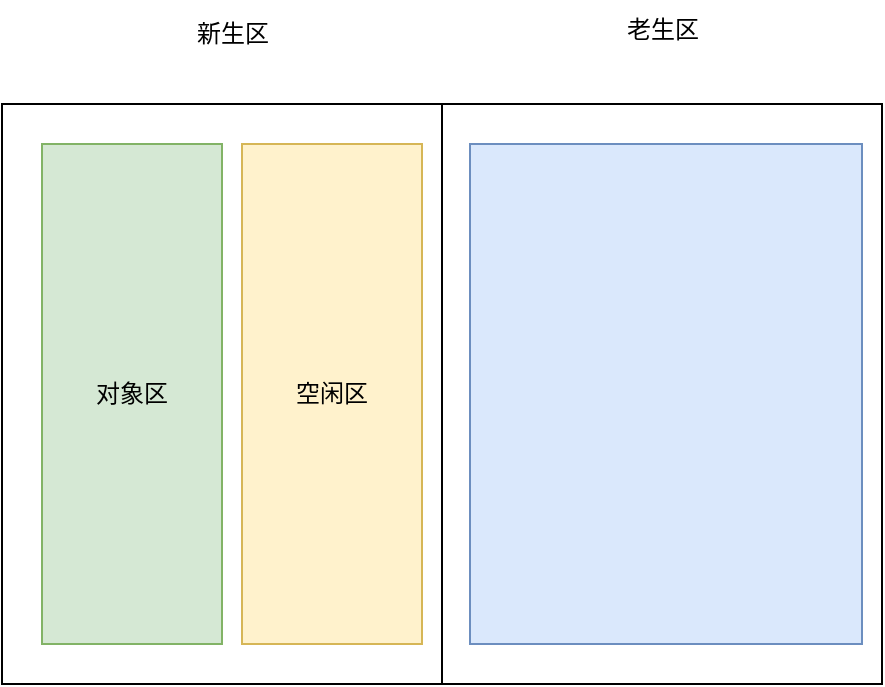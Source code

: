 <mxfile version="24.7.16">
  <diagram name="第 1 页" id="o-6aTLwozZE8DVFc02E1">
    <mxGraphModel dx="954" dy="605" grid="1" gridSize="10" guides="1" tooltips="1" connect="1" arrows="1" fold="1" page="1" pageScale="1" pageWidth="827" pageHeight="1169" math="0" shadow="0">
      <root>
        <mxCell id="0" />
        <mxCell id="1" parent="0" />
        <mxCell id="YN7DKfKv9T_xGkcUoefO-2" value="" style="shape=table;startSize=0;container=1;collapsible=0;childLayout=tableLayout;" vertex="1" parent="1">
          <mxGeometry x="120" y="80" width="440" height="290" as="geometry" />
        </mxCell>
        <mxCell id="YN7DKfKv9T_xGkcUoefO-3" value="" style="shape=tableRow;horizontal=0;startSize=0;swimlaneHead=0;swimlaneBody=0;strokeColor=inherit;top=0;left=0;bottom=0;right=0;collapsible=0;dropTarget=0;fillColor=none;points=[[0,0.5],[1,0.5]];portConstraint=eastwest;" vertex="1" parent="YN7DKfKv9T_xGkcUoefO-2">
          <mxGeometry width="440" height="290" as="geometry" />
        </mxCell>
        <mxCell id="YN7DKfKv9T_xGkcUoefO-4" value="&lt;table&gt;&lt;tbody&gt;&lt;tr&gt;&lt;td&gt;&lt;br&gt;&lt;/td&gt;&lt;td&gt;&lt;br&gt;&lt;/td&gt;&lt;/tr&gt;&lt;/tbody&gt;&lt;/table&gt;" style="shape=partialRectangle;html=1;whiteSpace=wrap;connectable=0;strokeColor=inherit;overflow=hidden;fillColor=none;top=0;left=0;bottom=0;right=0;pointerEvents=1;" vertex="1" parent="YN7DKfKv9T_xGkcUoefO-3">
          <mxGeometry width="220" height="290" as="geometry">
            <mxRectangle width="220" height="290" as="alternateBounds" />
          </mxGeometry>
        </mxCell>
        <mxCell id="YN7DKfKv9T_xGkcUoefO-5" value="" style="shape=partialRectangle;html=1;whiteSpace=wrap;connectable=0;strokeColor=inherit;overflow=hidden;fillColor=none;top=0;left=0;bottom=0;right=0;pointerEvents=1;" vertex="1" parent="YN7DKfKv9T_xGkcUoefO-3">
          <mxGeometry x="220" width="220" height="290" as="geometry">
            <mxRectangle width="220" height="290" as="alternateBounds" />
          </mxGeometry>
        </mxCell>
        <mxCell id="YN7DKfKv9T_xGkcUoefO-11" value="对象区" style="rounded=0;whiteSpace=wrap;html=1;fillColor=#d5e8d4;strokeColor=#82b366;" vertex="1" parent="1">
          <mxGeometry x="140" y="100" width="90" height="250" as="geometry" />
        </mxCell>
        <mxCell id="YN7DKfKv9T_xGkcUoefO-12" value="空闲区" style="rounded=0;whiteSpace=wrap;html=1;fillColor=#fff2cc;strokeColor=#d6b656;" vertex="1" parent="1">
          <mxGeometry x="240" y="100" width="90" height="250" as="geometry" />
        </mxCell>
        <mxCell id="YN7DKfKv9T_xGkcUoefO-13" value="新生区" style="text;html=1;align=center;verticalAlign=middle;resizable=0;points=[];autosize=1;strokeColor=none;fillColor=none;" vertex="1" parent="1">
          <mxGeometry x="205" y="30" width="60" height="30" as="geometry" />
        </mxCell>
        <mxCell id="YN7DKfKv9T_xGkcUoefO-14" value="老生区" style="text;html=1;align=center;verticalAlign=middle;resizable=0;points=[];autosize=1;strokeColor=none;fillColor=none;" vertex="1" parent="1">
          <mxGeometry x="420" y="28" width="60" height="30" as="geometry" />
        </mxCell>
        <mxCell id="YN7DKfKv9T_xGkcUoefO-15" value="" style="rounded=0;whiteSpace=wrap;html=1;fillColor=#dae8fc;strokeColor=#6c8ebf;" vertex="1" parent="1">
          <mxGeometry x="354" y="100" width="196" height="250" as="geometry" />
        </mxCell>
      </root>
    </mxGraphModel>
  </diagram>
</mxfile>
